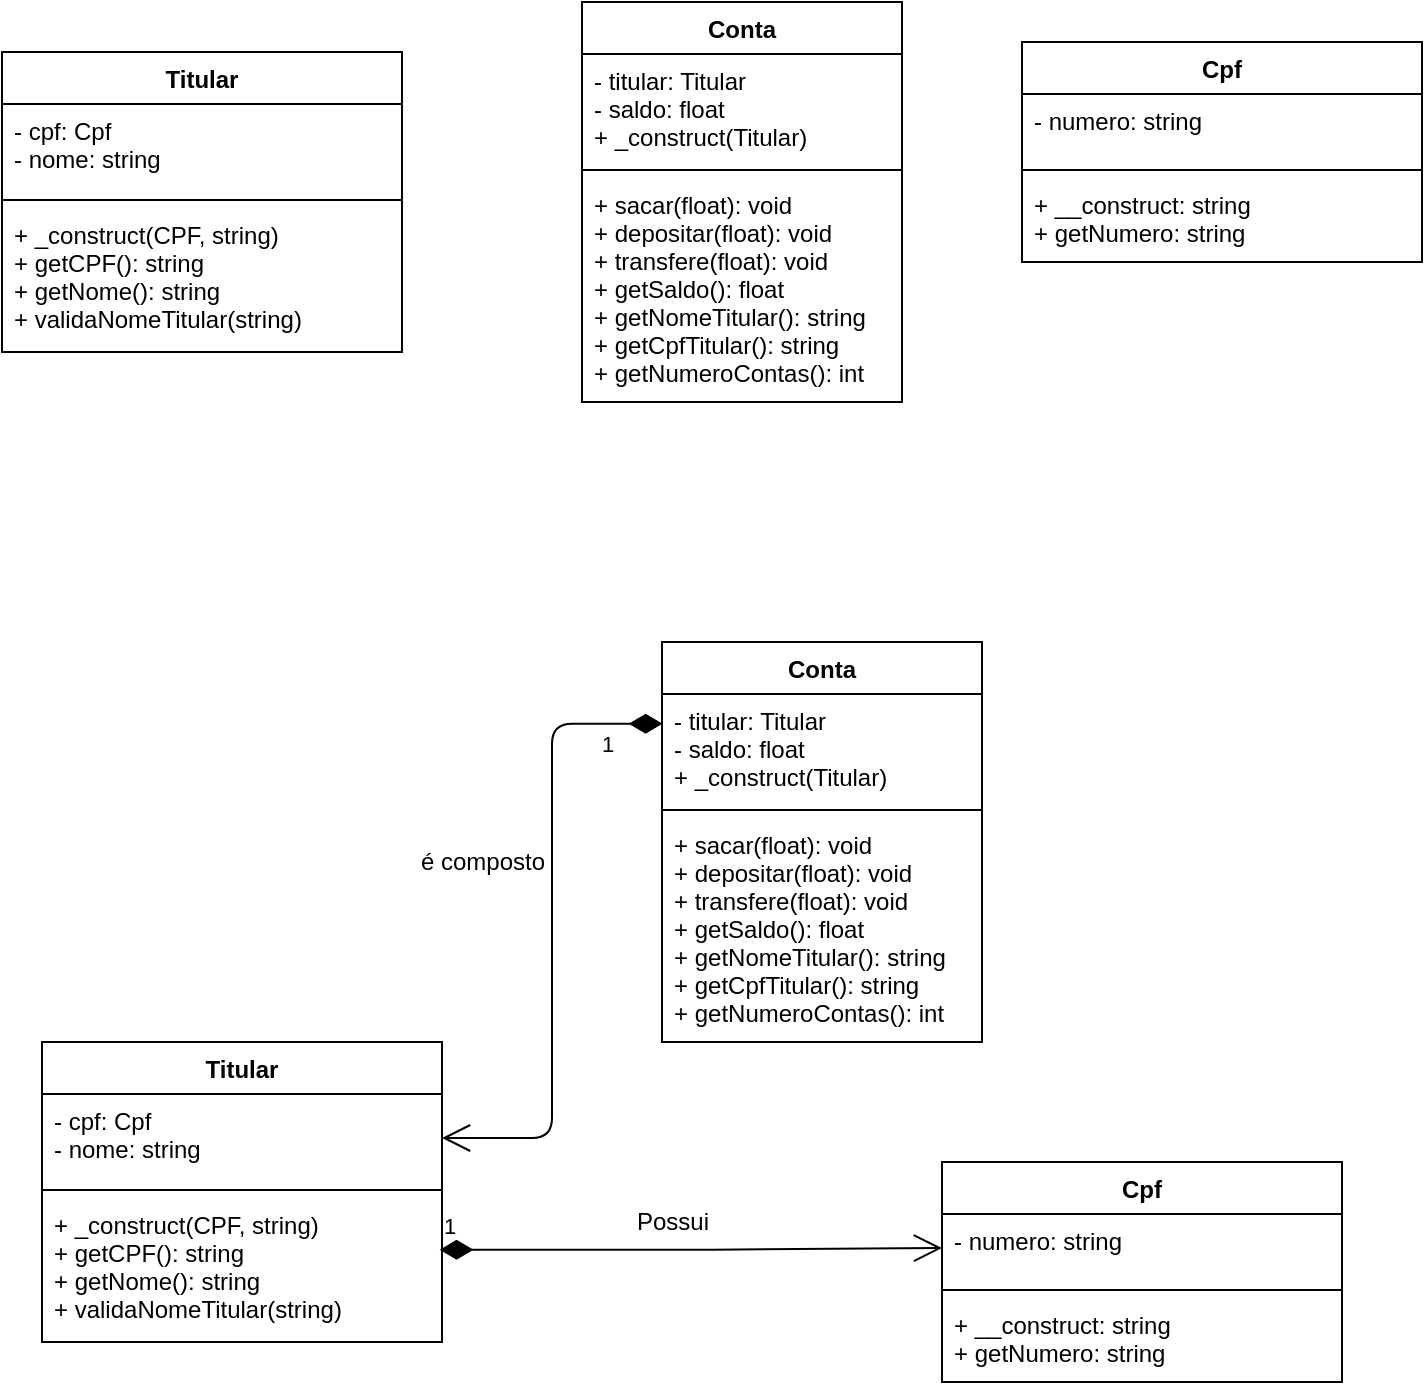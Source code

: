 <mxfile version="14.4.3" type="device" pages="6"><diagram id="soeiNsHPQOeygYStl5Xv" name="Página-1"><mxGraphModel dx="1779" dy="852" grid="1" gridSize="10" guides="1" tooltips="1" connect="1" arrows="1" fold="1" page="1" pageScale="1" pageWidth="827" pageHeight="1169" math="0" shadow="0"><root><mxCell id="0"/><mxCell id="1" parent="0"/><mxCell id="LjpSoF2nQ47_Q13UzGAB-1" value="Titular" style="swimlane;fontStyle=1;align=center;verticalAlign=top;childLayout=stackLayout;horizontal=1;startSize=26;horizontalStack=0;resizeParent=1;resizeParentMax=0;resizeLast=0;collapsible=1;marginBottom=0;" parent="1" vertex="1"><mxGeometry x="60" y="55" width="200" height="150" as="geometry"/></mxCell><mxCell id="LjpSoF2nQ47_Q13UzGAB-2" value="- cpf: Cpf&#10;- nome: string" style="text;strokeColor=none;fillColor=none;align=left;verticalAlign=top;spacingLeft=4;spacingRight=4;overflow=hidden;rotatable=0;points=[[0,0.5],[1,0.5]];portConstraint=eastwest;" parent="LjpSoF2nQ47_Q13UzGAB-1" vertex="1"><mxGeometry y="26" width="200" height="44" as="geometry"/></mxCell><mxCell id="LjpSoF2nQ47_Q13UzGAB-3" value="" style="line;strokeWidth=1;fillColor=none;align=left;verticalAlign=middle;spacingTop=-1;spacingLeft=3;spacingRight=3;rotatable=0;labelPosition=right;points=[];portConstraint=eastwest;" parent="LjpSoF2nQ47_Q13UzGAB-1" vertex="1"><mxGeometry y="70" width="200" height="8" as="geometry"/></mxCell><mxCell id="LjpSoF2nQ47_Q13UzGAB-4" value="+ _construct(CPF, string)&#10;+ getCPF(): string&#10;+ getNome(): string&#10;+ validaNomeTitular(string)" style="text;strokeColor=none;fillColor=none;align=left;verticalAlign=top;spacingLeft=4;spacingRight=4;overflow=hidden;rotatable=0;points=[[0,0.5],[1,0.5]];portConstraint=eastwest;" parent="LjpSoF2nQ47_Q13UzGAB-1" vertex="1"><mxGeometry y="78" width="200" height="72" as="geometry"/></mxCell><mxCell id="LjpSoF2nQ47_Q13UzGAB-5" value="Conta" style="swimlane;fontStyle=1;align=center;verticalAlign=top;childLayout=stackLayout;horizontal=1;startSize=26;horizontalStack=0;resizeParent=1;resizeParentMax=0;resizeLast=0;collapsible=1;marginBottom=0;" parent="1" vertex="1"><mxGeometry x="350" y="30" width="160" height="200" as="geometry"/></mxCell><mxCell id="LjpSoF2nQ47_Q13UzGAB-6" value="- titular: Titular&#10;- saldo: float&#10;+ _construct(Titular)" style="text;strokeColor=none;fillColor=none;align=left;verticalAlign=top;spacingLeft=4;spacingRight=4;overflow=hidden;rotatable=0;points=[[0,0.5],[1,0.5]];portConstraint=eastwest;" parent="LjpSoF2nQ47_Q13UzGAB-5" vertex="1"><mxGeometry y="26" width="160" height="54" as="geometry"/></mxCell><mxCell id="LjpSoF2nQ47_Q13UzGAB-7" value="" style="line;strokeWidth=1;fillColor=none;align=left;verticalAlign=middle;spacingTop=-1;spacingLeft=3;spacingRight=3;rotatable=0;labelPosition=right;points=[];portConstraint=eastwest;" parent="LjpSoF2nQ47_Q13UzGAB-5" vertex="1"><mxGeometry y="80" width="160" height="8" as="geometry"/></mxCell><mxCell id="LjpSoF2nQ47_Q13UzGAB-8" value="+ sacar(float): void&#10;+ depositar(float): void&#10;+ transfere(float): void&#10;+ getSaldo(): float&#10;+ getNomeTitular(): string&#10;+ getCpfTitular(): string&#10;+ getNumeroContas(): int " style="text;strokeColor=none;fillColor=none;align=left;verticalAlign=top;spacingLeft=4;spacingRight=4;overflow=hidden;rotatable=0;points=[[0,0.5],[1,0.5]];portConstraint=eastwest;" parent="LjpSoF2nQ47_Q13UzGAB-5" vertex="1"><mxGeometry y="88" width="160" height="112" as="geometry"/></mxCell><mxCell id="LjpSoF2nQ47_Q13UzGAB-9" value="Cpf" style="swimlane;fontStyle=1;align=center;verticalAlign=top;childLayout=stackLayout;horizontal=1;startSize=26;horizontalStack=0;resizeParent=1;resizeParentMax=0;resizeLast=0;collapsible=1;marginBottom=0;" parent="1" vertex="1"><mxGeometry x="570" y="50" width="200" height="110" as="geometry"/></mxCell><mxCell id="LjpSoF2nQ47_Q13UzGAB-10" value="- numero: string" style="text;strokeColor=none;fillColor=none;align=left;verticalAlign=top;spacingLeft=4;spacingRight=4;overflow=hidden;rotatable=0;points=[[0,0.5],[1,0.5]];portConstraint=eastwest;" parent="LjpSoF2nQ47_Q13UzGAB-9" vertex="1"><mxGeometry y="26" width="200" height="34" as="geometry"/></mxCell><mxCell id="LjpSoF2nQ47_Q13UzGAB-11" value="" style="line;strokeWidth=1;fillColor=none;align=left;verticalAlign=middle;spacingTop=-1;spacingLeft=3;spacingRight=3;rotatable=0;labelPosition=right;points=[];portConstraint=eastwest;" parent="LjpSoF2nQ47_Q13UzGAB-9" vertex="1"><mxGeometry y="60" width="200" height="8" as="geometry"/></mxCell><mxCell id="LjpSoF2nQ47_Q13UzGAB-12" value="+ __construct: string&#10;+ getNumero: string" style="text;strokeColor=none;fillColor=none;align=left;verticalAlign=top;spacingLeft=4;spacingRight=4;overflow=hidden;rotatable=0;points=[[0,0.5],[1,0.5]];portConstraint=eastwest;" parent="LjpSoF2nQ47_Q13UzGAB-9" vertex="1"><mxGeometry y="68" width="200" height="42" as="geometry"/></mxCell><mxCell id="LjpSoF2nQ47_Q13UzGAB-13" value="Titular" style="swimlane;fontStyle=1;align=center;verticalAlign=top;childLayout=stackLayout;horizontal=1;startSize=26;horizontalStack=0;resizeParent=1;resizeParentMax=0;resizeLast=0;collapsible=1;marginBottom=0;" parent="1" vertex="1"><mxGeometry x="80" y="550" width="200" height="150" as="geometry"/></mxCell><mxCell id="LjpSoF2nQ47_Q13UzGAB-14" value="- cpf: Cpf&#10;- nome: string" style="text;strokeColor=none;fillColor=none;align=left;verticalAlign=top;spacingLeft=4;spacingRight=4;overflow=hidden;rotatable=0;points=[[0,0.5],[1,0.5]];portConstraint=eastwest;" parent="LjpSoF2nQ47_Q13UzGAB-13" vertex="1"><mxGeometry y="26" width="200" height="44" as="geometry"/></mxCell><mxCell id="LjpSoF2nQ47_Q13UzGAB-15" value="" style="line;strokeWidth=1;fillColor=none;align=left;verticalAlign=middle;spacingTop=-1;spacingLeft=3;spacingRight=3;rotatable=0;labelPosition=right;points=[];portConstraint=eastwest;" parent="LjpSoF2nQ47_Q13UzGAB-13" vertex="1"><mxGeometry y="70" width="200" height="8" as="geometry"/></mxCell><mxCell id="LjpSoF2nQ47_Q13UzGAB-16" value="+ _construct(CPF, string)&#10;+ getCPF(): string&#10;+ getNome(): string&#10;+ validaNomeTitular(string)" style="text;strokeColor=none;fillColor=none;align=left;verticalAlign=top;spacingLeft=4;spacingRight=4;overflow=hidden;rotatable=0;points=[[0,0.5],[1,0.5]];portConstraint=eastwest;" parent="LjpSoF2nQ47_Q13UzGAB-13" vertex="1"><mxGeometry y="78" width="200" height="72" as="geometry"/></mxCell><mxCell id="LjpSoF2nQ47_Q13UzGAB-17" value="Conta" style="swimlane;fontStyle=1;align=center;verticalAlign=top;childLayout=stackLayout;horizontal=1;startSize=26;horizontalStack=0;resizeParent=1;resizeParentMax=0;resizeLast=0;collapsible=1;marginBottom=0;" parent="1" vertex="1"><mxGeometry x="390" y="350" width="160" height="200" as="geometry"/></mxCell><mxCell id="LjpSoF2nQ47_Q13UzGAB-18" value="- titular: Titular&#10;- saldo: float&#10;+ _construct(Titular)" style="text;strokeColor=none;fillColor=none;align=left;verticalAlign=top;spacingLeft=4;spacingRight=4;overflow=hidden;rotatable=0;points=[[0,0.5],[1,0.5]];portConstraint=eastwest;" parent="LjpSoF2nQ47_Q13UzGAB-17" vertex="1"><mxGeometry y="26" width="160" height="54" as="geometry"/></mxCell><mxCell id="LjpSoF2nQ47_Q13UzGAB-19" value="" style="line;strokeWidth=1;fillColor=none;align=left;verticalAlign=middle;spacingTop=-1;spacingLeft=3;spacingRight=3;rotatable=0;labelPosition=right;points=[];portConstraint=eastwest;" parent="LjpSoF2nQ47_Q13UzGAB-17" vertex="1"><mxGeometry y="80" width="160" height="8" as="geometry"/></mxCell><mxCell id="LjpSoF2nQ47_Q13UzGAB-20" value="+ sacar(float): void&#10;+ depositar(float): void&#10;+ transfere(float): void&#10;+ getSaldo(): float&#10;+ getNomeTitular(): string&#10;+ getCpfTitular(): string&#10;+ getNumeroContas(): int " style="text;strokeColor=none;fillColor=none;align=left;verticalAlign=top;spacingLeft=4;spacingRight=4;overflow=hidden;rotatable=0;points=[[0,0.5],[1,0.5]];portConstraint=eastwest;" parent="LjpSoF2nQ47_Q13UzGAB-17" vertex="1"><mxGeometry y="88" width="160" height="112" as="geometry"/></mxCell><mxCell id="LjpSoF2nQ47_Q13UzGAB-21" value="Cpf" style="swimlane;fontStyle=1;align=center;verticalAlign=top;childLayout=stackLayout;horizontal=1;startSize=26;horizontalStack=0;resizeParent=1;resizeParentMax=0;resizeLast=0;collapsible=1;marginBottom=0;" parent="1" vertex="1"><mxGeometry x="530" y="610" width="200" height="110" as="geometry"/></mxCell><mxCell id="LjpSoF2nQ47_Q13UzGAB-22" value="- numero: string" style="text;strokeColor=none;fillColor=none;align=left;verticalAlign=top;spacingLeft=4;spacingRight=4;overflow=hidden;rotatable=0;points=[[0,0.5],[1,0.5]];portConstraint=eastwest;" parent="LjpSoF2nQ47_Q13UzGAB-21" vertex="1"><mxGeometry y="26" width="200" height="34" as="geometry"/></mxCell><mxCell id="LjpSoF2nQ47_Q13UzGAB-23" value="" style="line;strokeWidth=1;fillColor=none;align=left;verticalAlign=middle;spacingTop=-1;spacingLeft=3;spacingRight=3;rotatable=0;labelPosition=right;points=[];portConstraint=eastwest;" parent="LjpSoF2nQ47_Q13UzGAB-21" vertex="1"><mxGeometry y="60" width="200" height="8" as="geometry"/></mxCell><mxCell id="LjpSoF2nQ47_Q13UzGAB-24" value="+ __construct: string&#10;+ getNumero: string" style="text;strokeColor=none;fillColor=none;align=left;verticalAlign=top;spacingLeft=4;spacingRight=4;overflow=hidden;rotatable=0;points=[[0,0.5],[1,0.5]];portConstraint=eastwest;" parent="LjpSoF2nQ47_Q13UzGAB-21" vertex="1"><mxGeometry y="68" width="200" height="42" as="geometry"/></mxCell><mxCell id="LjpSoF2nQ47_Q13UzGAB-25" value="1" style="endArrow=open;html=1;endSize=12;startArrow=diamondThin;startSize=14;startFill=1;edgeStyle=orthogonalEdgeStyle;align=left;verticalAlign=bottom;exitX=0.002;exitY=0.275;exitDx=0;exitDy=0;exitPerimeter=0;entryX=1;entryY=0.5;entryDx=0;entryDy=0;" parent="1" source="LjpSoF2nQ47_Q13UzGAB-18" target="LjpSoF2nQ47_Q13UzGAB-14" edge="1"><mxGeometry x="-0.797" y="19" relative="1" as="geometry"><mxPoint x="160" y="480" as="sourcePoint"/><mxPoint x="320" y="480" as="targetPoint"/><mxPoint as="offset"/></mxGeometry></mxCell><mxCell id="LjpSoF2nQ47_Q13UzGAB-26" value="1" style="endArrow=open;html=1;endSize=12;startArrow=diamondThin;startSize=14;startFill=1;edgeStyle=orthogonalEdgeStyle;align=left;verticalAlign=bottom;entryX=0;entryY=0.5;entryDx=0;entryDy=0;exitX=0.994;exitY=0.36;exitDx=0;exitDy=0;exitPerimeter=0;" parent="1" source="LjpSoF2nQ47_Q13UzGAB-16" target="LjpSoF2nQ47_Q13UzGAB-22" edge="1"><mxGeometry x="-1" y="3" relative="1" as="geometry"><mxPoint x="240" y="650" as="sourcePoint"/><mxPoint x="400" y="650" as="targetPoint"/></mxGeometry></mxCell><mxCell id="LjpSoF2nQ47_Q13UzGAB-27" value="é composto" style="text;html=1;align=center;verticalAlign=middle;resizable=0;points=[];autosize=1;" parent="1" vertex="1"><mxGeometry x="260" y="450" width="80" height="20" as="geometry"/></mxCell><mxCell id="LjpSoF2nQ47_Q13UzGAB-28" value="Possui" style="text;html=1;align=center;verticalAlign=middle;resizable=0;points=[];autosize=1;" parent="1" vertex="1"><mxGeometry x="370" y="630" width="50" height="20" as="geometry"/></mxCell></root></mxGraphModel></diagram><diagram id="sWsaAHin_4HgMI764h09" name="Caso de uso"><mxGraphModel dx="1017" dy="487" grid="1" gridSize="10" guides="1" tooltips="1" connect="1" arrows="1" fold="1" page="1" pageScale="1" pageWidth="827" pageHeight="1169" math="0" shadow="0"><root><mxCell id="LtzSl5QerS77-T5Qj50W-0"/><mxCell id="LtzSl5QerS77-T5Qj50W-1" parent="LtzSl5QerS77-T5Qj50W-0"/><mxCell id="LtzSl5QerS77-T5Qj50W-6" style="edgeStyle=orthogonalEdgeStyle;rounded=0;orthogonalLoop=1;jettySize=auto;html=1;entryX=0;entryY=0.5;entryDx=0;entryDy=0;" edge="1" parent="LtzSl5QerS77-T5Qj50W-1" source="LtzSl5QerS77-T5Qj50W-2" target="LtzSl5QerS77-T5Qj50W-3"><mxGeometry relative="1" as="geometry"/></mxCell><mxCell id="LtzSl5QerS77-T5Qj50W-7" style="edgeStyle=orthogonalEdgeStyle;rounded=0;orthogonalLoop=1;jettySize=auto;html=1;entryX=0;entryY=0.5;entryDx=0;entryDy=0;" edge="1" parent="LtzSl5QerS77-T5Qj50W-1" source="LtzSl5QerS77-T5Qj50W-2" target="LtzSl5QerS77-T5Qj50W-4"><mxGeometry relative="1" as="geometry"/></mxCell><mxCell id="LtzSl5QerS77-T5Qj50W-8" style="edgeStyle=orthogonalEdgeStyle;rounded=0;orthogonalLoop=1;jettySize=auto;html=1;entryX=0;entryY=0.571;entryDx=0;entryDy=0;entryPerimeter=0;" edge="1" parent="LtzSl5QerS77-T5Qj50W-1" source="LtzSl5QerS77-T5Qj50W-2" target="LtzSl5QerS77-T5Qj50W-5"><mxGeometry relative="1" as="geometry"/></mxCell><mxCell id="LtzSl5QerS77-T5Qj50W-2" value="Cliente Bancária" style="shape=umlActor;verticalLabelPosition=bottom;verticalAlign=top;html=1;" vertex="1" parent="LtzSl5QerS77-T5Qj50W-1"><mxGeometry x="90" y="235" width="30" height="60" as="geometry"/></mxCell><mxCell id="LtzSl5QerS77-T5Qj50W-11" style="rounded=0;orthogonalLoop=1;jettySize=auto;html=1;entryX=0.25;entryY=0.25;entryDx=0;entryDy=0;entryPerimeter=0;" edge="1" parent="LtzSl5QerS77-T5Qj50W-1" source="LtzSl5QerS77-T5Qj50W-3" target="LtzSl5QerS77-T5Qj50W-10"><mxGeometry relative="1" as="geometry"/></mxCell><mxCell id="LtzSl5QerS77-T5Qj50W-3" value="Conta Corrente" style="ellipse;whiteSpace=wrap;html=1;" vertex="1" parent="LtzSl5QerS77-T5Qj50W-1"><mxGeometry x="300" y="110" width="140" height="70" as="geometry"/></mxCell><mxCell id="LtzSl5QerS77-T5Qj50W-12" style="rounded=0;orthogonalLoop=1;jettySize=auto;html=1;entryX=0.07;entryY=0.4;entryDx=0;entryDy=0;entryPerimeter=0;" edge="1" parent="LtzSl5QerS77-T5Qj50W-1" source="LtzSl5QerS77-T5Qj50W-4" target="LtzSl5QerS77-T5Qj50W-10"><mxGeometry relative="1" as="geometry"/></mxCell><mxCell id="LtzSl5QerS77-T5Qj50W-4" value="Investimento" style="ellipse;whiteSpace=wrap;html=1;" vertex="1" parent="LtzSl5QerS77-T5Qj50W-1"><mxGeometry x="300" y="230" width="140" height="70" as="geometry"/></mxCell><mxCell id="LtzSl5QerS77-T5Qj50W-13" style="rounded=0;orthogonalLoop=1;jettySize=auto;html=1;entryX=0.13;entryY=0.77;entryDx=0;entryDy=0;entryPerimeter=0;" edge="1" parent="LtzSl5QerS77-T5Qj50W-1" source="LtzSl5QerS77-T5Qj50W-5" target="LtzSl5QerS77-T5Qj50W-10"><mxGeometry relative="1" as="geometry"/></mxCell><mxCell id="LtzSl5QerS77-T5Qj50W-5" value="Poupança" style="ellipse;whiteSpace=wrap;html=1;" vertex="1" parent="LtzSl5QerS77-T5Qj50W-1"><mxGeometry x="300" y="350" width="140" height="70" as="geometry"/></mxCell><mxCell id="LtzSl5QerS77-T5Qj50W-10" value="" style="ellipse;shape=cloud;whiteSpace=wrap;html=1;" vertex="1" parent="LtzSl5QerS77-T5Qj50W-1"><mxGeometry x="680" y="235" width="120" height="80" as="geometry"/></mxCell><mxCell id="LtzSl5QerS77-T5Qj50W-14" value="Sistema Externo" style="text;html=1;strokeColor=none;fillColor=none;align=center;verticalAlign=middle;whiteSpace=wrap;rounded=0;" vertex="1" parent="LtzSl5QerS77-T5Qj50W-1"><mxGeometry x="700" y="315" width="100" height="20" as="geometry"/></mxCell></root></mxGraphModel></diagram><diagram id="7E-FJcowTg2Tk6zwxHom" name="Aula Conta"><mxGraphModel dx="785" dy="406" grid="1" gridSize="10" guides="1" tooltips="1" connect="1" arrows="1" fold="1" page="1" pageScale="1" pageWidth="827" pageHeight="1169" math="0" shadow="0"><root><mxCell id="w-CQOPQpVx6z4g04oZW4-0"/><mxCell id="w-CQOPQpVx6z4g04oZW4-1" parent="w-CQOPQpVx6z4g04oZW4-0"/><mxCell id="w-CQOPQpVx6z4g04oZW4-2" value="Titular" style="swimlane;fontStyle=1;align=center;verticalAlign=top;childLayout=stackLayout;horizontal=1;startSize=26;horizontalStack=0;resizeParent=1;resizeParentMax=0;resizeLast=0;collapsible=1;marginBottom=0;" vertex="1" parent="w-CQOPQpVx6z4g04oZW4-1"><mxGeometry x="100" y="280" width="200" height="150" as="geometry"/></mxCell><mxCell id="w-CQOPQpVx6z4g04oZW4-3" value="- cpf: Cpf&#10;- nome: string" style="text;strokeColor=none;fillColor=none;align=left;verticalAlign=top;spacingLeft=4;spacingRight=4;overflow=hidden;rotatable=0;points=[[0,0.5],[1,0.5]];portConstraint=eastwest;" vertex="1" parent="w-CQOPQpVx6z4g04oZW4-2"><mxGeometry y="26" width="200" height="44" as="geometry"/></mxCell><mxCell id="w-CQOPQpVx6z4g04oZW4-4" value="" style="line;strokeWidth=1;fillColor=none;align=left;verticalAlign=middle;spacingTop=-1;spacingLeft=3;spacingRight=3;rotatable=0;labelPosition=right;points=[];portConstraint=eastwest;" vertex="1" parent="w-CQOPQpVx6z4g04oZW4-2"><mxGeometry y="70" width="200" height="8" as="geometry"/></mxCell><mxCell id="w-CQOPQpVx6z4g04oZW4-5" value="+ _construct(CPF, string)&#10;+ getCPF(): string&#10;+ getNome(): string&#10;+ validaNomeTitular(string)" style="text;strokeColor=none;fillColor=none;align=left;verticalAlign=top;spacingLeft=4;spacingRight=4;overflow=hidden;rotatable=0;points=[[0,0.5],[1,0.5]];portConstraint=eastwest;" vertex="1" parent="w-CQOPQpVx6z4g04oZW4-2"><mxGeometry y="78" width="200" height="72" as="geometry"/></mxCell><mxCell id="w-CQOPQpVx6z4g04oZW4-6" value="Conta" style="swimlane;fontStyle=1;align=center;verticalAlign=top;childLayout=stackLayout;horizontal=1;startSize=26;horizontalStack=0;resizeParent=1;resizeParentMax=0;resizeLast=0;collapsible=1;marginBottom=0;" vertex="1" parent="w-CQOPQpVx6z4g04oZW4-1"><mxGeometry x="410" y="80" width="160" height="200" as="geometry"/></mxCell><mxCell id="w-CQOPQpVx6z4g04oZW4-7" value="- titular: Titular&#10;- saldo: float&#10;+ _construct(Titular)" style="text;strokeColor=none;fillColor=none;align=left;verticalAlign=top;spacingLeft=4;spacingRight=4;overflow=hidden;rotatable=0;points=[[0,0.5],[1,0.5]];portConstraint=eastwest;" vertex="1" parent="w-CQOPQpVx6z4g04oZW4-6"><mxGeometry y="26" width="160" height="54" as="geometry"/></mxCell><mxCell id="w-CQOPQpVx6z4g04oZW4-8" value="" style="line;strokeWidth=1;fillColor=none;align=left;verticalAlign=middle;spacingTop=-1;spacingLeft=3;spacingRight=3;rotatable=0;labelPosition=right;points=[];portConstraint=eastwest;" vertex="1" parent="w-CQOPQpVx6z4g04oZW4-6"><mxGeometry y="80" width="160" height="8" as="geometry"/></mxCell><mxCell id="w-CQOPQpVx6z4g04oZW4-9" value="+ sacar(float): void&#10;+ depositar(float): void&#10;+ transfere(float): void&#10;+ getSaldo(): float&#10;+ getNomeTitular(): string&#10;+ getCpfTitular(): string&#10;+ getNumeroContas(): int " style="text;strokeColor=none;fillColor=none;align=left;verticalAlign=top;spacingLeft=4;spacingRight=4;overflow=hidden;rotatable=0;points=[[0,0.5],[1,0.5]];portConstraint=eastwest;" vertex="1" parent="w-CQOPQpVx6z4g04oZW4-6"><mxGeometry y="88" width="160" height="112" as="geometry"/></mxCell><mxCell id="w-CQOPQpVx6z4g04oZW4-10" value="Cpf" style="swimlane;fontStyle=1;align=center;verticalAlign=top;childLayout=stackLayout;horizontal=1;startSize=26;horizontalStack=0;resizeParent=1;resizeParentMax=0;resizeLast=0;collapsible=1;marginBottom=0;" vertex="1" parent="w-CQOPQpVx6z4g04oZW4-1"><mxGeometry x="550" y="340" width="200" height="110" as="geometry"/></mxCell><mxCell id="w-CQOPQpVx6z4g04oZW4-11" value="- numero: string" style="text;strokeColor=none;fillColor=none;align=left;verticalAlign=top;spacingLeft=4;spacingRight=4;overflow=hidden;rotatable=0;points=[[0,0.5],[1,0.5]];portConstraint=eastwest;" vertex="1" parent="w-CQOPQpVx6z4g04oZW4-10"><mxGeometry y="26" width="200" height="34" as="geometry"/></mxCell><mxCell id="w-CQOPQpVx6z4g04oZW4-12" value="" style="line;strokeWidth=1;fillColor=none;align=left;verticalAlign=middle;spacingTop=-1;spacingLeft=3;spacingRight=3;rotatable=0;labelPosition=right;points=[];portConstraint=eastwest;" vertex="1" parent="w-CQOPQpVx6z4g04oZW4-10"><mxGeometry y="60" width="200" height="8" as="geometry"/></mxCell><mxCell id="w-CQOPQpVx6z4g04oZW4-13" value="+ __construct: string&#10;+ getNumero: string" style="text;strokeColor=none;fillColor=none;align=left;verticalAlign=top;spacingLeft=4;spacingRight=4;overflow=hidden;rotatable=0;points=[[0,0.5],[1,0.5]];portConstraint=eastwest;" vertex="1" parent="w-CQOPQpVx6z4g04oZW4-10"><mxGeometry y="68" width="200" height="42" as="geometry"/></mxCell><mxCell id="w-CQOPQpVx6z4g04oZW4-14" value="1" style="endArrow=open;html=1;endSize=12;startArrow=diamondThin;startSize=14;startFill=1;edgeStyle=orthogonalEdgeStyle;align=left;verticalAlign=bottom;exitX=0.002;exitY=0.275;exitDx=0;exitDy=0;exitPerimeter=0;entryX=1;entryY=0.5;entryDx=0;entryDy=0;" edge="1" parent="w-CQOPQpVx6z4g04oZW4-1" source="w-CQOPQpVx6z4g04oZW4-7" target="w-CQOPQpVx6z4g04oZW4-3"><mxGeometry x="-0.797" y="19" relative="1" as="geometry"><mxPoint x="180" y="210" as="sourcePoint"/><mxPoint x="340" y="210" as="targetPoint"/><mxPoint as="offset"/></mxGeometry></mxCell><mxCell id="w-CQOPQpVx6z4g04oZW4-15" value="1" style="endArrow=open;html=1;endSize=12;startArrow=diamondThin;startSize=14;startFill=1;edgeStyle=orthogonalEdgeStyle;align=left;verticalAlign=bottom;entryX=0;entryY=0.5;entryDx=0;entryDy=0;exitX=0.994;exitY=0.36;exitDx=0;exitDy=0;exitPerimeter=0;" edge="1" parent="w-CQOPQpVx6z4g04oZW4-1" source="w-CQOPQpVx6z4g04oZW4-5" target="w-CQOPQpVx6z4g04oZW4-11"><mxGeometry x="-1" y="3" relative="1" as="geometry"><mxPoint x="260" y="380" as="sourcePoint"/><mxPoint x="420" y="380" as="targetPoint"/></mxGeometry></mxCell><mxCell id="w-CQOPQpVx6z4g04oZW4-16" value="é composto" style="text;html=1;align=center;verticalAlign=middle;resizable=0;points=[];autosize=1;" vertex="1" parent="w-CQOPQpVx6z4g04oZW4-1"><mxGeometry x="280" y="180" width="80" height="20" as="geometry"/></mxCell><mxCell id="w-CQOPQpVx6z4g04oZW4-17" value="Possui" style="text;html=1;align=center;verticalAlign=middle;resizable=0;points=[];autosize=1;" vertex="1" parent="w-CQOPQpVx6z4g04oZW4-1"><mxGeometry x="390" y="360" width="50" height="20" as="geometry"/></mxCell></root></mxGraphModel></diagram><diagram id="vXotpUcl1oqHrfMRn1K8" name="Aula Conta Corrente"><mxGraphModel dx="2054" dy="4095" grid="1" gridSize="10" guides="1" tooltips="1" connect="1" arrows="1" fold="1" page="1" pageScale="1" pageWidth="827" pageHeight="1169" math="0" shadow="0"><root><mxCell id="0oXsGRz_9I73jLInjLtW-0"/><mxCell id="0oXsGRz_9I73jLInjLtW-1" parent="0oXsGRz_9I73jLInjLtW-0"/><mxCell id="0oXsGRz_9I73jLInjLtW-2" value="&lt;p style=&quot;margin: 0px ; margin-top: 4px ; text-align: center&quot;&gt;&lt;b&gt;Conta&lt;/b&gt;&lt;/p&gt;&lt;hr size=&quot;1&quot;&gt;&lt;p style=&quot;margin: 0px ; margin-left: 4px&quot;&gt;- Agencia: int&lt;/p&gt;&lt;p style=&quot;margin: 0px ; margin-left: 4px&quot;&gt;- Saldo: float&lt;/p&gt;&lt;p style=&quot;margin: 0px ; margin-left: 4px&quot;&gt;&lt;span&gt;- titular : Titular&lt;/span&gt;&lt;br&gt;&lt;/p&gt;&lt;hr size=&quot;1&quot;&gt;&lt;p style=&quot;margin: 0px ; margin-left: 4px&quot;&gt;# Depositar(float): void&lt;/p&gt;&lt;p style=&quot;margin: 0px ; margin-left: 4px&quot;&gt;# setSaldo(int) : float&lt;/p&gt;&lt;p style=&quot;margin: 0px ; margin-left: 4px&quot;&gt;# getSaldo(): float&lt;br style=&quot;padding: 0px ; margin: 0px&quot;&gt;# getNomeTitular(): string&lt;br style=&quot;padding: 0px ; margin: 0px&quot;&gt;# getCpfTitular(): string&lt;br&gt;&lt;/p&gt;" style="verticalAlign=top;align=left;overflow=fill;fontSize=12;fontFamily=Helvetica;html=1;shadow=0;sketch=0;strokeWidth=2;" vertex="1" parent="0oXsGRz_9I73jLInjLtW-1"><mxGeometry x="-500" y="-3430" width="160" height="190" as="geometry"/></mxCell><mxCell id="0oXsGRz_9I73jLInjLtW-4" value="Extends" style="endArrow=block;endSize=16;endFill=0;html=1;fontSize=14;entryX=0.5;entryY=1;entryDx=0;entryDy=0;exitX=0.5;exitY=0;exitDx=0;exitDy=0;" edge="1" parent="0oXsGRz_9I73jLInjLtW-1" source="21zt4TYTT05wk8Etp85r-0" target="0oXsGRz_9I73jLInjLtW-2"><mxGeometry width="160" relative="1" as="geometry"><mxPoint x="-190" y="-3160" as="sourcePoint"/><mxPoint x="-218" y="-3330" as="targetPoint"/></mxGeometry></mxCell><mxCell id="0oXsGRz_9I73jLInjLtW-6" value="Extends" style="endArrow=block;endSize=16;endFill=0;html=1;fontSize=14;exitX=0.5;exitY=0;exitDx=0;exitDy=0;entryX=0.5;entryY=1;entryDx=0;entryDy=0;" edge="1" parent="0oXsGRz_9I73jLInjLtW-1" source="hdXtR7HS_cf2AIH7DOHF-4" target="0oXsGRz_9I73jLInjLtW-2"><mxGeometry width="160" relative="1" as="geometry"><mxPoint x="-600" y="-3160" as="sourcePoint"/><mxPoint x="-408" y="-3240" as="targetPoint"/></mxGeometry></mxCell><mxCell id="hdXtR7HS_cf2AIH7DOHF-0" value="Titular" style="swimlane;fontStyle=1;align=center;verticalAlign=top;childLayout=stackLayout;horizontal=1;startSize=26;horizontalStack=0;resizeParent=1;resizeParentMax=0;resizeLast=0;collapsible=1;marginBottom=0;" vertex="1" parent="0oXsGRz_9I73jLInjLtW-1"><mxGeometry x="-680" y="-2940" width="200" height="150" as="geometry"/></mxCell><mxCell id="hdXtR7HS_cf2AIH7DOHF-1" value="- cpf: Cpf&#10;- nome: string" style="text;strokeColor=none;fillColor=none;align=left;verticalAlign=top;spacingLeft=4;spacingRight=4;overflow=hidden;rotatable=0;points=[[0,0.5],[1,0.5]];portConstraint=eastwest;" vertex="1" parent="hdXtR7HS_cf2AIH7DOHF-0"><mxGeometry y="26" width="200" height="44" as="geometry"/></mxCell><mxCell id="hdXtR7HS_cf2AIH7DOHF-2" value="" style="line;strokeWidth=1;fillColor=none;align=left;verticalAlign=middle;spacingTop=-1;spacingLeft=3;spacingRight=3;rotatable=0;labelPosition=right;points=[];portConstraint=eastwest;" vertex="1" parent="hdXtR7HS_cf2AIH7DOHF-0"><mxGeometry y="70" width="200" height="8" as="geometry"/></mxCell><mxCell id="hdXtR7HS_cf2AIH7DOHF-3" value="+ _construct(CPF, string)&#10;+ getCPF(): string&#10;+ getNome(): string&#10;+ validaNomeTitular(string)" style="text;strokeColor=none;fillColor=none;align=left;verticalAlign=top;spacingLeft=4;spacingRight=4;overflow=hidden;rotatable=0;points=[[0,0.5],[1,0.5]];portConstraint=eastwest;" vertex="1" parent="hdXtR7HS_cf2AIH7DOHF-0"><mxGeometry y="78" width="200" height="72" as="geometry"/></mxCell><mxCell id="hdXtR7HS_cf2AIH7DOHF-4" value="ContaCorrente" style="swimlane;fontStyle=1;align=center;verticalAlign=top;childLayout=stackLayout;horizontal=1;startSize=26;horizontalStack=0;resizeParent=1;resizeParentMax=0;resizeLast=0;collapsible=1;marginBottom=0;" vertex="1" parent="0oXsGRz_9I73jLInjLtW-1"><mxGeometry x="-710" y="-3130" width="160" height="130" as="geometry"/></mxCell><mxCell id="hdXtR7HS_cf2AIH7DOHF-5" value="+ _construct(Titular)" style="text;strokeColor=none;fillColor=none;align=left;verticalAlign=top;spacingLeft=4;spacingRight=4;overflow=hidden;rotatable=0;points=[[0,0.5],[1,0.5]];portConstraint=eastwest;" vertex="1" parent="hdXtR7HS_cf2AIH7DOHF-4"><mxGeometry y="26" width="160" height="34" as="geometry"/></mxCell><mxCell id="hdXtR7HS_cf2AIH7DOHF-6" value="" style="line;strokeWidth=1;fillColor=none;align=left;verticalAlign=middle;spacingTop=-1;spacingLeft=3;spacingRight=3;rotatable=0;labelPosition=right;points=[];portConstraint=eastwest;" vertex="1" parent="hdXtR7HS_cf2AIH7DOHF-4"><mxGeometry y="60" width="160" height="8" as="geometry"/></mxCell><mxCell id="hdXtR7HS_cf2AIH7DOHF-7" value="+ sacar(float): float&#10;+ transfere(float): void&#10; " style="text;strokeColor=none;fillColor=none;align=left;verticalAlign=top;spacingLeft=4;spacingRight=4;overflow=hidden;rotatable=0;points=[[0,0.5],[1,0.5]];portConstraint=eastwest;" vertex="1" parent="hdXtR7HS_cf2AIH7DOHF-4"><mxGeometry y="68" width="160" height="62" as="geometry"/></mxCell><mxCell id="hdXtR7HS_cf2AIH7DOHF-8" value="Cpf" style="swimlane;fontStyle=1;align=center;verticalAlign=top;childLayout=stackLayout;horizontal=1;startSize=26;horizontalStack=0;resizeParent=1;resizeParentMax=0;resizeLast=0;collapsible=1;marginBottom=0;" vertex="1" parent="0oXsGRz_9I73jLInjLtW-1"><mxGeometry x="-310" y="-2880" width="200" height="110" as="geometry"/></mxCell><mxCell id="hdXtR7HS_cf2AIH7DOHF-9" value="- numero: string" style="text;strokeColor=none;fillColor=none;align=left;verticalAlign=top;spacingLeft=4;spacingRight=4;overflow=hidden;rotatable=0;points=[[0,0.5],[1,0.5]];portConstraint=eastwest;" vertex="1" parent="hdXtR7HS_cf2AIH7DOHF-8"><mxGeometry y="26" width="200" height="34" as="geometry"/></mxCell><mxCell id="hdXtR7HS_cf2AIH7DOHF-10" value="" style="line;strokeWidth=1;fillColor=none;align=left;verticalAlign=middle;spacingTop=-1;spacingLeft=3;spacingRight=3;rotatable=0;labelPosition=right;points=[];portConstraint=eastwest;" vertex="1" parent="hdXtR7HS_cf2AIH7DOHF-8"><mxGeometry y="60" width="200" height="8" as="geometry"/></mxCell><mxCell id="hdXtR7HS_cf2AIH7DOHF-11" value="+ __construct: string&#10;+ getNumero: string" style="text;strokeColor=none;fillColor=none;align=left;verticalAlign=top;spacingLeft=4;spacingRight=4;overflow=hidden;rotatable=0;points=[[0,0.5],[1,0.5]];portConstraint=eastwest;" vertex="1" parent="hdXtR7HS_cf2AIH7DOHF-8"><mxGeometry y="68" width="200" height="42" as="geometry"/></mxCell><mxCell id="hdXtR7HS_cf2AIH7DOHF-12" value="1" style="endArrow=open;html=1;endSize=12;startArrow=diamondThin;startSize=14;startFill=1;edgeStyle=orthogonalEdgeStyle;align=left;verticalAlign=bottom;entryX=1;entryY=0.5;entryDx=0;entryDy=0;exitX=1.017;exitY=0.294;exitDx=0;exitDy=0;exitPerimeter=0;" edge="1" parent="0oXsGRz_9I73jLInjLtW-1" source="hdXtR7HS_cf2AIH7DOHF-5" target="hdXtR7HS_cf2AIH7DOHF-1"><mxGeometry x="-0.797" y="19" relative="1" as="geometry"><mxPoint x="-490" y="-2830" as="sourcePoint"/><mxPoint x="-460" y="-2720" as="targetPoint"/><mxPoint as="offset"/><Array as="points"><mxPoint x="-430" y="-3094"/><mxPoint x="-430" y="-2892"/></Array></mxGeometry></mxCell><mxCell id="hdXtR7HS_cf2AIH7DOHF-13" value="1" style="endArrow=open;html=1;endSize=12;startArrow=diamondThin;startSize=14;startFill=1;edgeStyle=orthogonalEdgeStyle;align=left;verticalAlign=bottom;entryX=0;entryY=0.5;entryDx=0;entryDy=0;exitX=0.994;exitY=0.36;exitDx=0;exitDy=0;exitPerimeter=0;" edge="1" parent="0oXsGRz_9I73jLInjLtW-1" source="hdXtR7HS_cf2AIH7DOHF-3" target="hdXtR7HS_cf2AIH7DOHF-9"><mxGeometry x="-1" y="3" relative="1" as="geometry"><mxPoint x="-540" y="-2550" as="sourcePoint"/><mxPoint x="-380" y="-2550" as="targetPoint"/></mxGeometry></mxCell><mxCell id="hdXtR7HS_cf2AIH7DOHF-14" value="é composto" style="text;html=1;align=center;verticalAlign=middle;resizable=0;points=[];autosize=1;" vertex="1" parent="0oXsGRz_9I73jLInjLtW-1"><mxGeometry x="-425" y="-3010" width="80" height="20" as="geometry"/></mxCell><mxCell id="hdXtR7HS_cf2AIH7DOHF-15" value="Possui" style="text;html=1;align=center;verticalAlign=middle;resizable=0;points=[];autosize=1;" vertex="1" parent="0oXsGRz_9I73jLInjLtW-1"><mxGeometry x="-445" y="-2860" width="50" height="20" as="geometry"/></mxCell><mxCell id="21zt4TYTT05wk8Etp85r-0" value="ContaPoupanca" style="swimlane;fontStyle=1;align=center;verticalAlign=top;childLayout=stackLayout;horizontal=1;startSize=26;horizontalStack=0;resizeParent=1;resizeParentMax=0;resizeLast=0;collapsible=1;marginBottom=0;" vertex="1" parent="0oXsGRz_9I73jLInjLtW-1"><mxGeometry x="-250" y="-3130" width="160" height="110" as="geometry"/></mxCell><mxCell id="21zt4TYTT05wk8Etp85r-1" value="+ _construct(Titular)" style="text;strokeColor=none;fillColor=none;align=left;verticalAlign=top;spacingLeft=4;spacingRight=4;overflow=hidden;rotatable=0;points=[[0,0.5],[1,0.5]];portConstraint=eastwest;" vertex="1" parent="21zt4TYTT05wk8Etp85r-0"><mxGeometry y="26" width="160" height="34" as="geometry"/></mxCell><mxCell id="21zt4TYTT05wk8Etp85r-2" value="" style="line;strokeWidth=1;fillColor=none;align=left;verticalAlign=middle;spacingTop=-1;spacingLeft=3;spacingRight=3;rotatable=0;labelPosition=right;points=[];portConstraint=eastwest;" vertex="1" parent="21zt4TYTT05wk8Etp85r-0"><mxGeometry y="60" width="160" height="8" as="geometry"/></mxCell><mxCell id="21zt4TYTT05wk8Etp85r-3" value="+ resgatar(float): void&#10;" style="text;strokeColor=none;fillColor=none;align=left;verticalAlign=top;spacingLeft=4;spacingRight=4;overflow=hidden;rotatable=0;points=[[0,0.5],[1,0.5]];portConstraint=eastwest;" vertex="1" parent="21zt4TYTT05wk8Etp85r-0"><mxGeometry y="68" width="160" height="42" as="geometry"/></mxCell><mxCell id="21zt4TYTT05wk8Etp85r-4" value="1" style="endArrow=open;html=1;endSize=12;startArrow=diamondThin;startSize=14;startFill=1;edgeStyle=orthogonalEdgeStyle;align=left;verticalAlign=bottom;exitX=0;exitY=0.5;exitDx=0;exitDy=0;" edge="1" parent="0oXsGRz_9I73jLInjLtW-1" source="21zt4TYTT05wk8Etp85r-1"><mxGeometry x="-0.797" y="19" relative="1" as="geometry"><mxPoint x="-517.28" y="-3084.004" as="sourcePoint"/><mxPoint x="-480" y="-2890" as="targetPoint"/><mxPoint as="offset"/><Array as="points"><mxPoint x="-290" y="-3087"/><mxPoint x="-290" y="-3090"/><mxPoint x="-430" y="-3090"/><mxPoint x="-430" y="-2890"/></Array></mxGeometry></mxCell></root></mxGraphModel></diagram><diagram id="l3Jr9lxmMCUwF0h4_7Qs" name="Conta poupança"><mxGraphModel dx="2606" dy="4359" grid="1" gridSize="10" guides="1" tooltips="1" connect="1" arrows="1" fold="1" page="1" pageScale="1" pageWidth="827" pageHeight="1169" math="0" shadow="0"><root><mxCell id="6cOBVnLiDfBnDK94wFCs-0"/><mxCell id="6cOBVnLiDfBnDK94wFCs-1" parent="6cOBVnLiDfBnDK94wFCs-0"/><mxCell id="6cOBVnLiDfBnDK94wFCs-2" value="&lt;p style=&quot;margin: 0px ; margin-top: 4px ; text-align: center&quot;&gt;&lt;b&gt;Conta&lt;/b&gt;&lt;/p&gt;&lt;hr size=&quot;1&quot;&gt;&lt;p style=&quot;margin: 0px ; margin-left: 4px&quot;&gt;- Agencia: int&lt;/p&gt;&lt;p style=&quot;margin: 0px ; margin-left: 4px&quot;&gt;- ContaCorrente: char&lt;/p&gt;&lt;hr size=&quot;1&quot;&gt;&lt;p style=&quot;margin: 0px ; margin-left: 4px&quot;&gt;+ Depositar(float): void&lt;/p&gt;&lt;p style=&quot;margin: 0px ; margin-left: 4px&quot;&gt;+ Saldo(int) : float&lt;/p&gt;" style="verticalAlign=top;align=left;overflow=fill;fontSize=12;fontFamily=Helvetica;html=1;shadow=0;sketch=0;strokeWidth=2;" vertex="1" parent="6cOBVnLiDfBnDK94wFCs-1"><mxGeometry x="-540" y="-3310" width="160" height="110" as="geometry"/></mxCell><mxCell id="6cOBVnLiDfBnDK94wFCs-3" value="&lt;p style=&quot;margin: 0px ; margin-top: 4px ; text-align: center&quot;&gt;&lt;b&gt;ContaPoupanca&lt;/b&gt;&lt;/p&gt;&lt;hr size=&quot;1&quot;&gt;&lt;p style=&quot;margin: 0px ; margin-left: 4px&quot;&gt;&lt;span&gt;- DiaDeposito: int&lt;/span&gt;&lt;br&gt;&lt;/p&gt;&lt;hr size=&quot;1&quot;&gt;&lt;p style=&quot;margin: 0px ; margin-left: 4px&quot;&gt;+ VerLucro(): float&lt;/p&gt;" style="verticalAlign=top;align=left;overflow=fill;fontSize=12;fontFamily=Helvetica;html=1;shadow=0;sketch=0;strokeWidth=2;" vertex="1" parent="6cOBVnLiDfBnDK94wFCs-1"><mxGeometry x="-530" y="-3110" width="160" height="80" as="geometry"/></mxCell><mxCell id="6cOBVnLiDfBnDK94wFCs-4" value="Extends" style="endArrow=block;endSize=16;endFill=0;html=1;fontSize=14;exitX=0.46;exitY=-0.042;exitDx=0;exitDy=0;exitPerimeter=0;entryX=0.5;entryY=1;entryDx=0;entryDy=0;" edge="1" parent="6cOBVnLiDfBnDK94wFCs-1" source="6cOBVnLiDfBnDK94wFCs-3" target="6cOBVnLiDfBnDK94wFCs-2"><mxGeometry width="160" relative="1" as="geometry"><mxPoint x="-420" y="-3280" as="sourcePoint"/><mxPoint x="-260" y="-3280" as="targetPoint"/></mxGeometry></mxCell><mxCell id="6cOBVnLiDfBnDK94wFCs-5" value="&lt;p style=&quot;margin: 0px ; margin-top: 4px ; text-align: center&quot;&gt;&lt;b&gt;Conta&lt;/b&gt;&lt;/p&gt;&lt;hr size=&quot;1&quot;&gt;&lt;p style=&quot;margin: 0px ; margin-left: 4px&quot;&gt;- Agencia: int&lt;/p&gt;&lt;p style=&quot;margin: 0px ; margin-left: 4px&quot;&gt;- ContaCorrente: char&lt;/p&gt;&lt;hr size=&quot;1&quot;&gt;&lt;p style=&quot;margin: 0px ; margin-left: 4px&quot;&gt;+ Depositar(float): void&lt;/p&gt;&lt;p style=&quot;margin: 0px ; margin-left: 4px&quot;&gt;+ Saldo(int) : float&lt;/p&gt;" style="verticalAlign=top;align=left;overflow=fill;fontSize=12;fontFamily=Helvetica;html=1;shadow=0;sketch=0;strokeWidth=2;" vertex="1" parent="6cOBVnLiDfBnDK94wFCs-1"><mxGeometry x="-380" y="-2750" width="160" height="110" as="geometry"/></mxCell><mxCell id="6cOBVnLiDfBnDK94wFCs-6" value="&lt;p style=&quot;margin: 0px ; margin-top: 4px ; text-align: center&quot;&gt;&lt;b&gt;ContaPoupanca&lt;/b&gt;&lt;/p&gt;&lt;hr size=&quot;1&quot;&gt;&lt;p style=&quot;margin: 0px ; margin-left: 4px&quot;&gt;&lt;span&gt;- DiaDeposito: int&lt;/span&gt;&lt;br&gt;&lt;/p&gt;&lt;hr size=&quot;1&quot;&gt;&lt;p style=&quot;margin: 0px ; margin-left: 4px&quot;&gt;+ VerLucro(): float&lt;/p&gt;" style="verticalAlign=top;align=left;overflow=fill;fontSize=12;fontFamily=Helvetica;html=1;shadow=0;sketch=0;strokeWidth=2;" vertex="1" parent="6cOBVnLiDfBnDK94wFCs-1"><mxGeometry x="-370" y="-2550" width="160" height="80" as="geometry"/></mxCell><mxCell id="6cOBVnLiDfBnDK94wFCs-7" value="Extends" style="endArrow=block;endSize=16;endFill=0;html=1;fontSize=14;exitX=0.46;exitY=-0.042;exitDx=0;exitDy=0;exitPerimeter=0;entryX=0.5;entryY=1;entryDx=0;entryDy=0;" edge="1" parent="6cOBVnLiDfBnDK94wFCs-1" source="6cOBVnLiDfBnDK94wFCs-6" target="6cOBVnLiDfBnDK94wFCs-5"><mxGeometry width="160" relative="1" as="geometry"><mxPoint x="-260" y="-2720" as="sourcePoint"/><mxPoint x="-100" y="-2720" as="targetPoint"/></mxGeometry></mxCell><mxCell id="6cOBVnLiDfBnDK94wFCs-8" value="&lt;b&gt;ContaPoupança: Luis&lt;/b&gt;&lt;br&gt;Agencia = 001&amp;nbsp;&lt;br&gt;DiaDeposito = 5&lt;br&gt;ContaCorrente = 123456" style="html=1;" vertex="1" parent="6cOBVnLiDfBnDK94wFCs-1"><mxGeometry x="-740" y="-2750" width="170" height="90" as="geometry"/></mxCell><mxCell id="6cOBVnLiDfBnDK94wFCs-9" value="1" style="endArrow=open;html=1;endSize=12;startArrow=diamondThin;startSize=14;startFill=1;edgeStyle=orthogonalEdgeStyle;align=left;verticalAlign=bottom;exitX=0;exitY=0.5;exitDx=0;exitDy=0;entryX=1;entryY=0.5;entryDx=0;entryDy=0;" edge="1" parent="6cOBVnLiDfBnDK94wFCs-1" source="6cOBVnLiDfBnDK94wFCs-6" target="6cOBVnLiDfBnDK94wFCs-8"><mxGeometry x="-1" y="3" relative="1" as="geometry"><mxPoint x="-290" y="-2700" as="sourcePoint"/><mxPoint x="-130" y="-2700" as="targetPoint"/></mxGeometry></mxCell><mxCell id="6cOBVnLiDfBnDK94wFCs-10" value="1" style="endArrow=open;html=1;endSize=12;startArrow=diamondThin;startSize=14;startFill=1;edgeStyle=orthogonalEdgeStyle;align=left;verticalAlign=bottom;entryX=1;entryY=0.5;entryDx=0;entryDy=0;" edge="1" parent="6cOBVnLiDfBnDK94wFCs-1" target="6cOBVnLiDfBnDK94wFCs-12"><mxGeometry x="-1" y="3" relative="1" as="geometry"><mxPoint x="-370" y="-2500" as="sourcePoint"/><mxPoint x="-570" y="-2525" as="targetPoint"/><Array as="points"><mxPoint x="-480" y="-2500"/><mxPoint x="-480" y="-2555"/></Array></mxGeometry></mxCell><mxCell id="6cOBVnLiDfBnDK94wFCs-11" value="1" style="endArrow=open;html=1;endSize=12;startArrow=diamondThin;startSize=14;startFill=1;edgeStyle=orthogonalEdgeStyle;align=left;verticalAlign=bottom;exitX=-0.012;exitY=0.9;exitDx=0;exitDy=0;exitPerimeter=0;" edge="1" parent="6cOBVnLiDfBnDK94wFCs-1" source="6cOBVnLiDfBnDK94wFCs-6" target="6cOBVnLiDfBnDK94wFCs-13"><mxGeometry x="-0.764" y="-10" relative="1" as="geometry"><mxPoint x="-360" y="-2490" as="sourcePoint"/><mxPoint x="-570" y="-2445" as="targetPoint"/><Array as="points"><mxPoint x="-480" y="-2478"/><mxPoint x="-480" y="-2410"/></Array><mxPoint as="offset"/></mxGeometry></mxCell><mxCell id="6cOBVnLiDfBnDK94wFCs-12" value="&lt;b&gt;ContaPoupança: Lais&lt;/b&gt;&lt;br&gt;Agencia = 001&amp;nbsp;&lt;br&gt;DiaDeposito = 10&lt;br&gt;ContaCorrente = 123456" style="html=1;" vertex="1" parent="6cOBVnLiDfBnDK94wFCs-1"><mxGeometry x="-740" y="-2600" width="170" height="90" as="geometry"/></mxCell><mxCell id="6cOBVnLiDfBnDK94wFCs-13" value="&lt;b&gt;ContaPoupança: Roberta&lt;/b&gt;&lt;br&gt;Agencia = 001&amp;nbsp;&lt;br&gt;DiaDeposito = 21&lt;br&gt;ContaCorrente = 123456" style="html=1;" vertex="1" parent="6cOBVnLiDfBnDK94wFCs-1"><mxGeometry x="-740" y="-2460" width="170" height="90" as="geometry"/></mxCell></root></mxGraphModel></diagram><diagram id="bzPLHbvaNd4ATcsYSNZg" name="Diagrama de sequência"><mxGraphModel dx="1672" dy="487" grid="1" gridSize="10" guides="1" tooltips="1" connect="1" arrows="1" fold="1" page="1" pageScale="1" pageWidth="827" pageHeight="1169" math="0" shadow="0"><root><mxCell id="ZwhIYzR4khTlGHZk32Rz-0"/><mxCell id="ZwhIYzR4khTlGHZk32Rz-1" parent="ZwhIYzR4khTlGHZk32Rz-0"/><mxCell id="ZwhIYzR4khTlGHZk32Rz-3" value="Abertura de conta corrente" style="shape=umlFrame;whiteSpace=wrap;html=1;width=180;height=20;fontStyle=1" vertex="1" parent="ZwhIYzR4khTlGHZk32Rz-1"><mxGeometry x="40" y="110" width="720" height="840" as="geometry"/></mxCell><mxCell id="ZwhIYzR4khTlGHZk32Rz-2" value="alt" style="shape=umlFrame;whiteSpace=wrap;html=1;width=40;height=15;" vertex="1" parent="ZwhIYzR4khTlGHZk32Rz-1"><mxGeometry x="-650" y="620" width="630" height="300" as="geometry"/></mxCell><mxCell id="ZwhIYzR4khTlGHZk32Rz-4" value="loop 1, 3 [Status = BAD]" style="shape=umlFrame;whiteSpace=wrap;html=1;width=160;height=15;" vertex="1" parent="ZwhIYzR4khTlGHZk32Rz-1"><mxGeometry x="-660" y="410" width="650" height="150" as="geometry"/></mxCell><mxCell id="ZwhIYzR4khTlGHZk32Rz-5" value="Titular" style="shape=umlLifeline;participant=umlActor;perimeter=lifelinePerimeter;whiteSpace=wrap;html=1;container=1;collapsible=0;recursiveResize=0;verticalAlign=top;spacingTop=36;outlineConnect=0;" vertex="1" parent="ZwhIYzR4khTlGHZk32Rz-1"><mxGeometry x="90" y="160" width="20" height="770" as="geometry"/></mxCell><mxCell id="ZwhIYzR4khTlGHZk32Rz-8" value=":Sistema de Autorização Cartão de crédito" style="shape=umlLifeline;perimeter=lifelinePerimeter;whiteSpace=wrap;html=1;container=1;collapsible=0;recursiveResize=0;outlineConnect=0;" vertex="1" parent="ZwhIYzR4khTlGHZk32Rz-1"><mxGeometry x="630" y="160" width="110" height="770" as="geometry"/></mxCell><mxCell id="ZwhIYzR4khTlGHZk32Rz-9" value="Visitando o Site" style="html=1;verticalAlign=bottom;endArrow=block;entryX=0.463;entryY=0.144;entryDx=0;entryDy=0;entryPerimeter=0;" edge="1" parent="ZwhIYzR4khTlGHZk32Rz-1" source="ZwhIYzR4khTlGHZk32Rz-5" target="ZwhIYzR4khTlGHZk32Rz-25"><mxGeometry x="0.042" y="10" width="80" relative="1" as="geometry"><mxPoint x="140" y="240" as="sourcePoint"/><mxPoint x="369.5" y="270" as="targetPoint"/><mxPoint as="offset"/><Array as="points"><mxPoint x="250" y="270"/></Array></mxGeometry></mxCell><mxCell id="ZwhIYzR4khTlGHZk32Rz-10" value="Oferece os tipos de conta" style="html=1;verticalAlign=bottom;endArrow=block;" edge="1" parent="ZwhIYzR4khTlGHZk32Rz-1" source="ZwhIYzR4khTlGHZk32Rz-25" target="ZwhIYzR4khTlGHZk32Rz-5"><mxGeometry x="0.037" width="80" relative="1" as="geometry"><mxPoint x="369.5" y="320" as="sourcePoint"/><mxPoint x="309.5" y="290" as="targetPoint"/><mxPoint as="offset"/><Array as="points"><mxPoint x="230" y="320"/></Array></mxGeometry></mxCell><mxCell id="ZwhIYzR4khTlGHZk32Rz-11" value="Informação Titular" style="html=1;verticalAlign=bottom;endArrow=block;" edge="1" parent="ZwhIYzR4khTlGHZk32Rz-1"><mxGeometry x="0.048" y="8" width="80" relative="1" as="geometry"><mxPoint x="99.929" y="466" as="sourcePoint"/><mxPoint x="374.5" y="466" as="targetPoint"/><mxPoint as="offset"/><Array as="points"><mxPoint x="310" y="466"/></Array></mxGeometry></mxCell><mxCell id="ZwhIYzR4khTlGHZk32Rz-12" value="Envia a página do formulário" style="html=1;verticalAlign=bottom;endArrow=block;" edge="1" parent="ZwhIYzR4khTlGHZk32Rz-1" target="ZwhIYzR4khTlGHZk32Rz-5"><mxGeometry x="-0.039" width="80" relative="1" as="geometry"><mxPoint x="369.5" y="410" as="sourcePoint"/><mxPoint x="100.004" y="440" as="targetPoint"/><mxPoint as="offset"/><Array as="points"><mxPoint x="240" y="410"/></Array></mxGeometry></mxCell><mxCell id="ZwhIYzR4khTlGHZk32Rz-13" value="Escolhe a conta corrente" style="html=1;verticalAlign=bottom;endArrow=block;" edge="1" parent="ZwhIYzR4khTlGHZk32Rz-1" source="ZwhIYzR4khTlGHZk32Rz-5"><mxGeometry relative="1" as="geometry"><mxPoint x="275" y="450" as="sourcePoint"/><Array as="points"><mxPoint x="210" y="370"/></Array><mxPoint x="370" y="370" as="targetPoint"/></mxGeometry></mxCell><mxCell id="ZwhIYzR4khTlGHZk32Rz-14" value="Validar cartão de crédito (Sem Cobrar taxa)" style="html=1;verticalAlign=bottom;endArrow=block;fontStyle=1" edge="1" parent="ZwhIYzR4khTlGHZk32Rz-1" target="ZwhIYzR4khTlGHZk32Rz-8" source="ZwhIYzR4khTlGHZk32Rz-25"><mxGeometry x="0.048" y="8" width="80" relative="1" as="geometry"><mxPoint x="360" y="490" as="sourcePoint"/><mxPoint x="594.98" y="490" as="targetPoint"/><mxPoint as="offset"/><Array as="points"><mxPoint x="559.98" y="490"/></Array></mxGeometry></mxCell><mxCell id="ZwhIYzR4khTlGHZk32Rz-15" value="Resposta cartão" style="html=1;verticalAlign=bottom;endArrow=open;dashed=1;endSize=8;" edge="1" parent="ZwhIYzR4khTlGHZk32Rz-1" source="ZwhIYzR4khTlGHZk32Rz-8" target="ZwhIYzR4khTlGHZk32Rz-25"><mxGeometry relative="1" as="geometry"><mxPoint x="360" y="530" as="targetPoint"/><mxPoint x="594.83" y="530" as="sourcePoint"/></mxGeometry></mxCell><mxCell id="ZwhIYzR4khTlGHZk32Rz-16" value=":Reserva" style="shape=umlLifeline;perimeter=lifelinePerimeter;whiteSpace=wrap;html=1;container=1;collapsible=0;recursiveResize=0;outlineConnect=0;" vertex="1" parent="ZwhIYzR4khTlGHZk32Rz-1"><mxGeometry x="520" y="660" width="100" height="270" as="geometry"/></mxCell><mxCell id="ZwhIYzR4khTlGHZk32Rz-17" value="criarReserva(periodoData, quarto, cartao)" style="html=1;verticalAlign=bottom;endArrow=block;fontStyle=1;entryX=0;entryY=0.04;entryDx=0;entryDy=0;entryPerimeter=0;" edge="1" parent="ZwhIYzR4khTlGHZk32Rz-1" target="ZwhIYzR4khTlGHZk32Rz-16"><mxGeometry x="0.048" y="8" width="80" relative="1" as="geometry"><mxPoint x="349.5" y="689.96" as="sourcePoint"/><mxPoint x="460" y="680" as="targetPoint"/><mxPoint as="offset"/><Array as="points"/></mxGeometry></mxCell><mxCell id="ZwhIYzR4khTlGHZk32Rz-18" value="NumeroReserva" style="html=1;verticalAlign=bottom;endArrow=open;dashed=1;endSize=8;" edge="1" parent="ZwhIYzR4khTlGHZk32Rz-1"><mxGeometry x="0.091" y="-10" relative="1" as="geometry"><mxPoint x="350" y="740" as="targetPoint"/><mxPoint x="570.0" y="740" as="sourcePoint"/><mxPoint as="offset"/></mxGeometry></mxCell><mxCell id="ZwhIYzR4khTlGHZk32Rz-19" value="Reserva feita com sucesso!" style="html=1;verticalAlign=bottom;endArrow=open;dashed=1;endSize=8;" edge="1" parent="ZwhIYzR4khTlGHZk32Rz-1"><mxGeometry x="0.091" y="-10" relative="1" as="geometry"><mxPoint x="99.5" y="760" as="targetPoint"/><mxPoint x="350" y="760" as="sourcePoint"/><mxPoint as="offset"/></mxGeometry></mxCell><mxCell id="ZwhIYzR4khTlGHZk32Rz-20" value="[Status = OK]" style="text;html=1;strokeColor=none;fillColor=none;align=center;verticalAlign=middle;whiteSpace=wrap;rounded=0;" vertex="1" parent="ZwhIYzR4khTlGHZk32Rz-1"><mxGeometry x="260" y="640" width="80" height="20" as="geometry"/></mxCell><mxCell id="ZwhIYzR4khTlGHZk32Rz-21" value="Cancelado" style="html=1;verticalAlign=bottom;endArrow=open;dashed=1;endSize=8;" edge="1" parent="ZwhIYzR4khTlGHZk32Rz-1" target="ZwhIYzR4khTlGHZk32Rz-5"><mxGeometry relative="1" as="geometry"><mxPoint x="370" y="540" as="targetPoint"/><mxPoint x="340" y="544" as="sourcePoint"/></mxGeometry></mxCell><mxCell id="ZwhIYzR4khTlGHZk32Rz-22" value="" style="endArrow=none;dashed=1;html=1;exitX=0.002;exitY=0.894;exitDx=0;exitDy=0;exitPerimeter=0;" edge="1" parent="ZwhIYzR4khTlGHZk32Rz-1" source="ZwhIYzR4khTlGHZk32Rz-3" target="ZwhIYzR4khTlGHZk32Rz-8"><mxGeometry width="50" height="50" relative="1" as="geometry"><mxPoint x="330" y="860" as="sourcePoint"/><mxPoint x="380" y="810" as="targetPoint"/></mxGeometry></mxCell><mxCell id="ZwhIYzR4khTlGHZk32Rz-23" value="Else-senão" style="text;html=1;strokeColor=none;fillColor=none;align=center;verticalAlign=middle;whiteSpace=wrap;rounded=0;" vertex="1" parent="ZwhIYzR4khTlGHZk32Rz-1"><mxGeometry x="320" y="860" width="70" height="20" as="geometry"/></mxCell><mxCell id="ZwhIYzR4khTlGHZk32Rz-24" value="Não foi possível realizar a reserva" style="html=1;verticalAlign=bottom;endArrow=open;dashed=1;endSize=8;" edge="1" parent="ZwhIYzR4khTlGHZk32Rz-1"><mxGeometry x="0.091" y="-10" relative="1" as="geometry"><mxPoint x="100" y="910" as="targetPoint"/><mxPoint x="350.5" y="910" as="sourcePoint"/><mxPoint as="offset"/></mxGeometry></mxCell><mxCell id="ZwhIYzR4khTlGHZk32Rz-25" value="Sistema WEB" style="shape=umlLifeline;participant=umlBoundary;perimeter=lifelinePerimeter;whiteSpace=wrap;html=1;container=1;collapsible=0;recursiveResize=0;verticalAlign=top;spacingTop=36;outlineConnect=0;" vertex="1" parent="ZwhIYzR4khTlGHZk32Rz-1"><mxGeometry x="350" y="160" width="50" height="760" as="geometry"/></mxCell></root></mxGraphModel></diagram></mxfile>